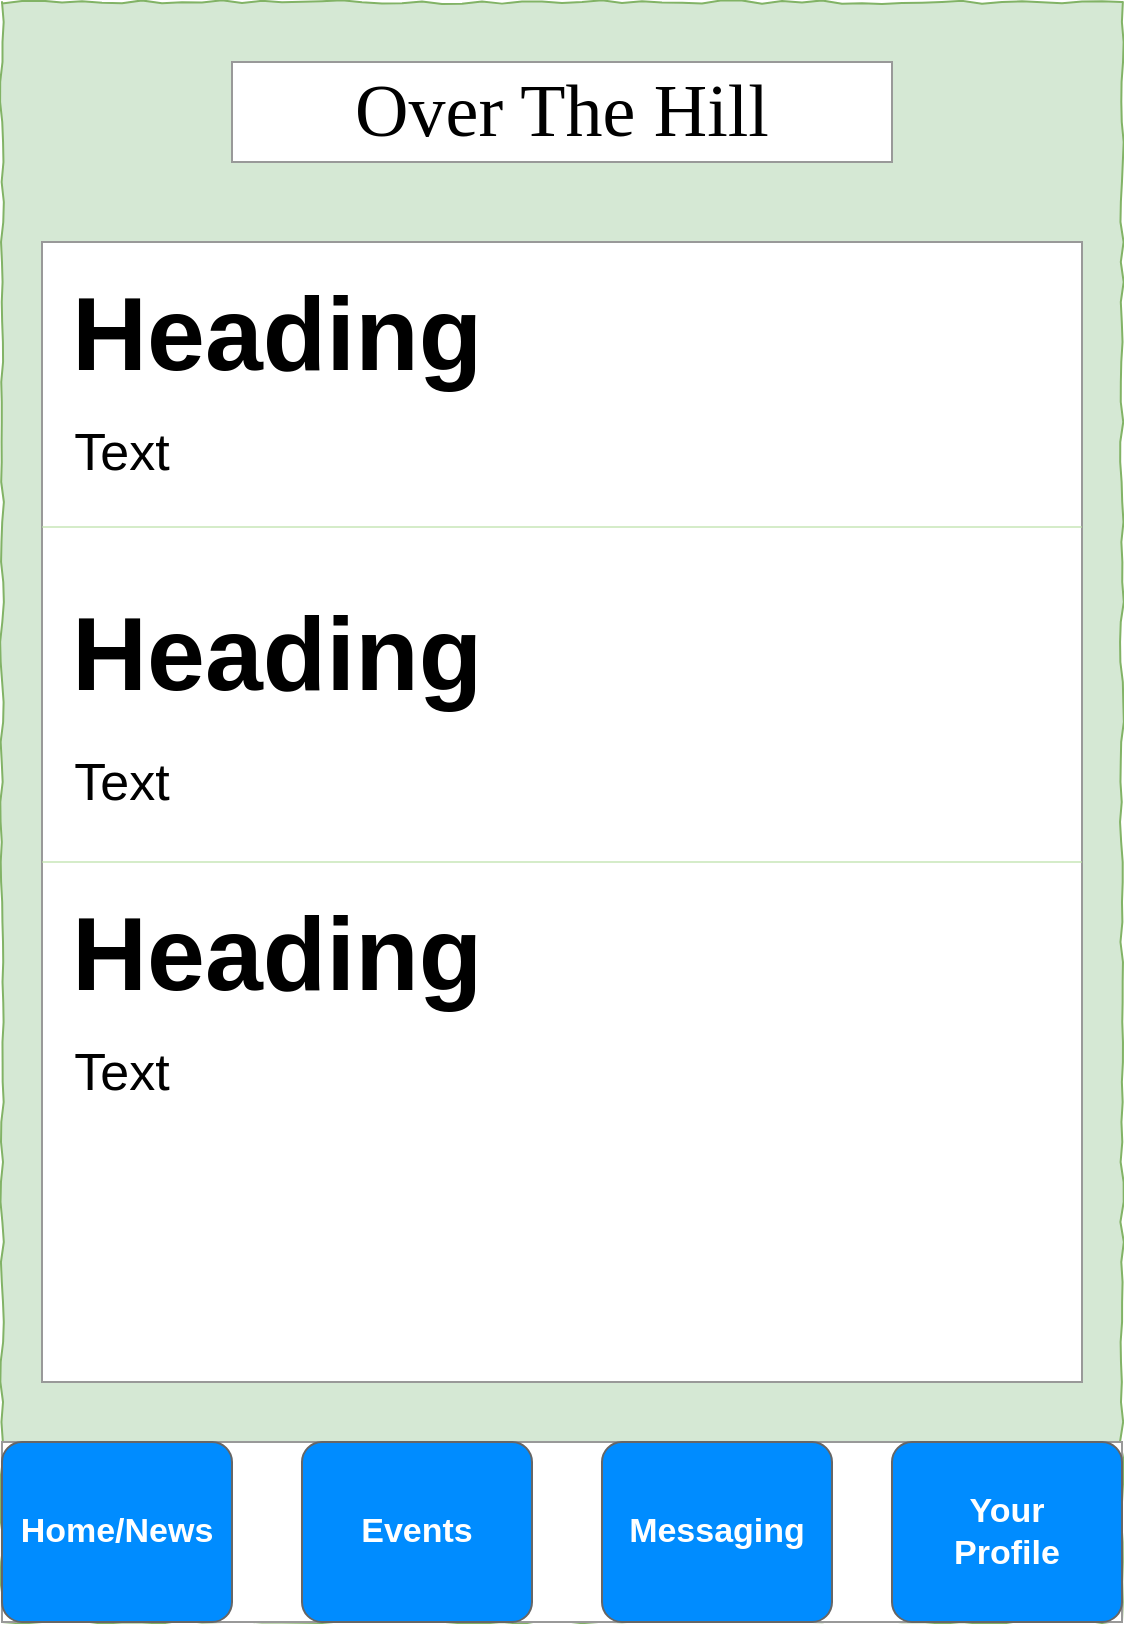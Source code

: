 <mxfile version="17.1.3" type="device"><diagram name="Page-1" id="03018318-947c-dd8e-b7a3-06fadd420f32"><mxGraphModel dx="1774" dy="864" grid="1" gridSize="10" guides="1" tooltips="1" connect="1" arrows="1" fold="1" page="1" pageScale="1" pageWidth="1100" pageHeight="850" background="none" math="0" shadow="0"><root><mxCell id="0"/><mxCell id="1" parent="0"/><mxCell id="677b7b8949515195-1" value="" style="whiteSpace=wrap;html=1;rounded=0;shadow=0;labelBackgroundColor=none;strokeColor=#82b366;strokeWidth=1;fillColor=#d5e8d4;fontFamily=Verdana;fontSize=12;align=center;comic=1;" parent="1" vertex="1"><mxGeometry x="280" y="20" width="560" height="810" as="geometry"/></mxCell><mxCell id="AKVHE25-jzXdHwHjN3CU-27" value="Over The Hill" style="rounded=0;whiteSpace=wrap;html=1;fontFamily=Times New Roman;fontSize=37;strokeColor=#999999;strokeWidth=1;" vertex="1" parent="1"><mxGeometry x="395" y="50" width="330" height="50" as="geometry"/></mxCell><mxCell id="AKVHE25-jzXdHwHjN3CU-33" value="" style="rounded=0;whiteSpace=wrap;html=1;fontFamily=Helvetica;fontSize=26;strokeColor=#999999;strokeWidth=1;" vertex="1" parent="1"><mxGeometry x="280" y="740" width="560" height="90" as="geometry"/></mxCell><mxCell id="AKVHE25-jzXdHwHjN3CU-38" value="Your&lt;br&gt;Profile" style="strokeWidth=1;shadow=0;dashed=0;align=center;html=1;shape=mxgraph.mockup.buttons.button;strokeColor=#666666;fontColor=#ffffff;mainText=;buttonStyle=round;fontSize=17;fontStyle=1;fillColor=#008cff;whiteSpace=wrap;fontFamily=Helvetica;" vertex="1" parent="1"><mxGeometry x="725" y="740" width="115" height="90" as="geometry"/></mxCell><mxCell id="AKVHE25-jzXdHwHjN3CU-39" value="Home/News" style="strokeWidth=1;shadow=0;dashed=0;align=center;html=1;shape=mxgraph.mockup.buttons.button;strokeColor=#666666;fontColor=#ffffff;mainText=;buttonStyle=round;fontSize=17;fontStyle=1;fillColor=#008cff;whiteSpace=wrap;fontFamily=Helvetica;" vertex="1" parent="1"><mxGeometry x="280" y="740" width="115" height="90" as="geometry"/></mxCell><mxCell id="AKVHE25-jzXdHwHjN3CU-40" value="Events" style="strokeWidth=1;shadow=0;dashed=0;align=center;html=1;shape=mxgraph.mockup.buttons.button;strokeColor=#666666;fontColor=#ffffff;mainText=;buttonStyle=round;fontSize=17;fontStyle=1;fillColor=#008cff;whiteSpace=wrap;fontFamily=Helvetica;" vertex="1" parent="1"><mxGeometry x="430" y="740" width="115" height="90" as="geometry"/></mxCell><mxCell id="AKVHE25-jzXdHwHjN3CU-41" value="Messaging" style="strokeWidth=1;shadow=0;dashed=0;align=center;html=1;shape=mxgraph.mockup.buttons.button;strokeColor=#666666;fontColor=#ffffff;mainText=;buttonStyle=round;fontSize=17;fontStyle=1;fillColor=#008cff;whiteSpace=wrap;fontFamily=Helvetica;" vertex="1" parent="1"><mxGeometry x="580" y="740" width="115" height="90" as="geometry"/></mxCell><mxCell id="AKVHE25-jzXdHwHjN3CU-49" value="" style="rounded=0;whiteSpace=wrap;html=1;fontFamily=Helvetica;fontSize=26;strokeColor=#999999;strokeWidth=1;" vertex="1" parent="1"><mxGeometry x="300" y="140" width="520" height="570" as="geometry"/></mxCell><mxCell id="AKVHE25-jzXdHwHjN3CU-51" value="&lt;h1&gt;Heading&lt;/h1&gt;&lt;p&gt;Lorem ipsum dolor sit amet, consectetur adipisicing elit, sed do eiusmod tempor incididunt ut labore et dolore magna aliqua.&lt;/p&gt;" style="text;html=1;strokeColor=none;fillColor=none;spacing=5;spacingTop=-20;whiteSpace=wrap;overflow=hidden;rounded=0;fontFamily=Helvetica;fontSize=26;" vertex="1" parent="1"><mxGeometry x="310" y="130" width="270" height="120" as="geometry"/></mxCell><mxCell id="AKVHE25-jzXdHwHjN3CU-52" value="Text" style="text;html=1;strokeColor=none;fillColor=none;align=center;verticalAlign=middle;whiteSpace=wrap;rounded=0;fontFamily=Helvetica;fontSize=26;" vertex="1" parent="1"><mxGeometry x="310" y="230" width="60" height="30" as="geometry"/></mxCell><mxCell id="AKVHE25-jzXdHwHjN3CU-55" value="" style="endArrow=none;html=1;rounded=0;fontFamily=Helvetica;fontSize=26;entryX=1;entryY=0.25;entryDx=0;entryDy=0;exitX=0;exitY=0.25;exitDx=0;exitDy=0;strokeColor=#B9E0A5;opacity=60;" edge="1" parent="1" source="AKVHE25-jzXdHwHjN3CU-49" target="AKVHE25-jzXdHwHjN3CU-49"><mxGeometry width="50" height="50" relative="1" as="geometry"><mxPoint x="530" y="460" as="sourcePoint"/><mxPoint x="580" y="410" as="targetPoint"/></mxGeometry></mxCell><mxCell id="AKVHE25-jzXdHwHjN3CU-56" value="&lt;h1&gt;Heading&lt;/h1&gt;&lt;p&gt;Lorem ipsum dolor sit amet, consectetur adipisicing elit, sed do eiusmod tempor incididunt ut labore et dolore magna aliqua.&lt;/p&gt;" style="text;html=1;strokeColor=none;fillColor=none;spacing=5;spacingTop=-20;whiteSpace=wrap;overflow=hidden;rounded=0;fontFamily=Helvetica;fontSize=26;" vertex="1" parent="1"><mxGeometry x="310" y="290" width="220" height="120" as="geometry"/></mxCell><mxCell id="AKVHE25-jzXdHwHjN3CU-57" value="Text" style="text;html=1;strokeColor=none;fillColor=none;align=center;verticalAlign=middle;whiteSpace=wrap;rounded=0;fontFamily=Helvetica;fontSize=26;" vertex="1" parent="1"><mxGeometry x="310" y="395" width="60" height="30" as="geometry"/></mxCell><mxCell id="AKVHE25-jzXdHwHjN3CU-58" value="&lt;h1&gt;Heading&lt;/h1&gt;&lt;p&gt;Lorem ipsum dolor sit amet, consectetur adipisicing elit, sed do eiusmod tempor incididunt ut labore et dolore magna aliqua.&lt;/p&gt;" style="text;html=1;strokeColor=none;fillColor=none;spacing=5;spacingTop=-20;whiteSpace=wrap;overflow=hidden;rounded=0;fontFamily=Helvetica;fontSize=26;" vertex="1" parent="1"><mxGeometry x="310" y="440" width="240" height="120" as="geometry"/></mxCell><mxCell id="AKVHE25-jzXdHwHjN3CU-59" value="" style="endArrow=none;html=1;rounded=0;fontFamily=Helvetica;fontSize=26;entryX=1;entryY=0.25;entryDx=0;entryDy=0;exitX=0;exitY=0.25;exitDx=0;exitDy=0;strokeColor=#B9E0A5;opacity=60;" edge="1" parent="1"><mxGeometry width="50" height="50" relative="1" as="geometry"><mxPoint x="300" y="450" as="sourcePoint"/><mxPoint x="820" y="450" as="targetPoint"/></mxGeometry></mxCell><mxCell id="AKVHE25-jzXdHwHjN3CU-60" value="Text" style="text;html=1;strokeColor=none;fillColor=none;align=center;verticalAlign=middle;whiteSpace=wrap;rounded=0;fontFamily=Helvetica;fontSize=26;" vertex="1" parent="1"><mxGeometry x="310" y="540" width="60" height="30" as="geometry"/></mxCell></root></mxGraphModel></diagram></mxfile>